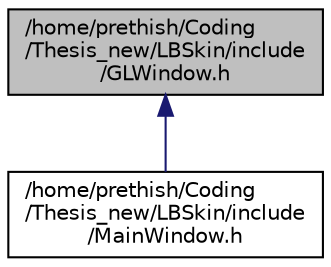 digraph "/home/prethish/Coding/Thesis_new/LBSkin/include/GLWindow.h"
{
  edge [fontname="Helvetica",fontsize="10",labelfontname="Helvetica",labelfontsize="10"];
  node [fontname="Helvetica",fontsize="10",shape=record];
  Node1 [label="/home/prethish/Coding\l/Thesis_new/LBSkin/include\l/GLWindow.h",height=0.2,width=0.4,color="black", fillcolor="grey75", style="filled" fontcolor="black"];
  Node1 -> Node2 [dir="back",color="midnightblue",fontsize="10",style="solid",fontname="Helvetica"];
  Node2 [label="/home/prethish/Coding\l/Thesis_new/LBSkin/include\l/MainWindow.h",height=0.2,width=0.4,color="black", fillcolor="white", style="filled",URL="$_main_window_8h.html",tooltip="a basic Qt mainQwindow used to scan the directory to select the directory and load the selected file ..."];
}
